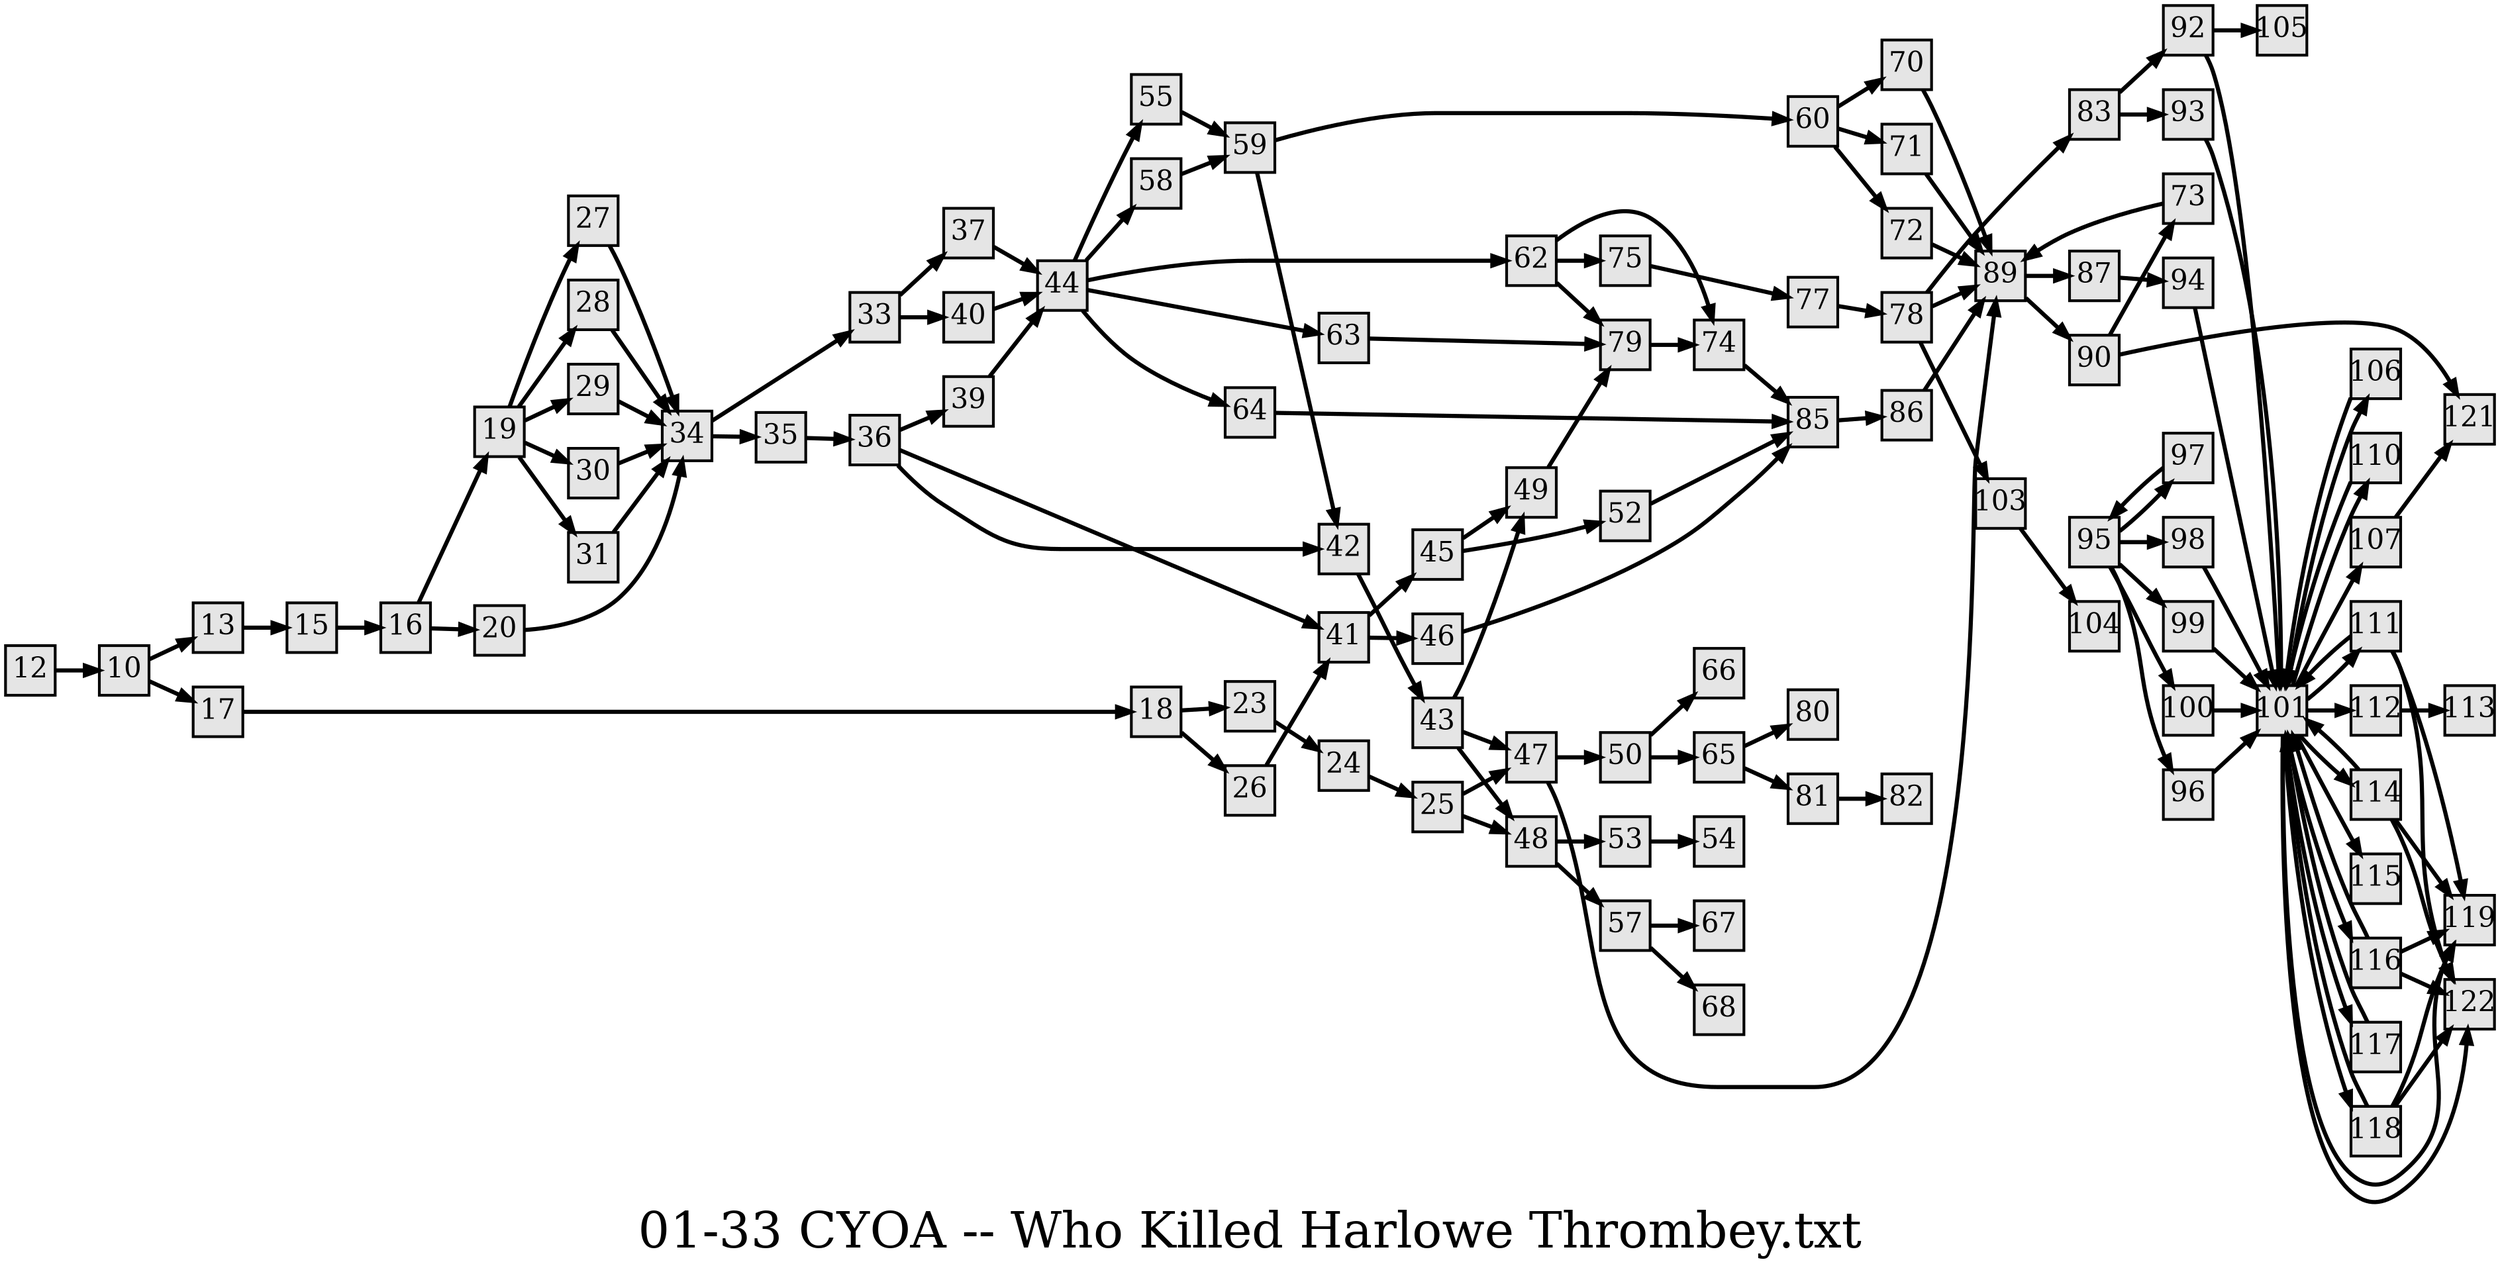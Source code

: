 digraph g{
  graph [ label="01-33 CYOA -- Who Killed Harlowe Thrombey.txt" rankdir=LR, ordering=out, fontsize=36, nodesep="0.35", ranksep="0.45"];
  node  [shape=rect, penwidth=2, fontsize=20, style=filled, fillcolor=grey90, margin="0,0", labelfloat=true, regular=true, fixedsize=true];
  edge  [labelfloat=true, penwidth=3, fontsize=12];

  10 -> 13;
  10 -> 17;
  12 -> 10;
  13 -> 15;
  15 -> 16;
  16 -> 19;
  16 -> 20;
  17 -> 18;
  18 -> 23;
  18 -> 26;
  19 -> 27;
  19 -> 28;
  19 -> 29;
  19 -> 30;
  19 -> 31;
  20 -> 34;
  23 -> 24;
  24 -> 25;
  25 -> 47;
  25 -> 48;
  26 -> 41;
  27 -> 34;
  28 -> 34;
  29 -> 34;
  30 -> 34;
  31 -> 34;
  33 -> 37;
  33 -> 40;
  34 -> 33;
  34 -> 35;
  35 -> 36;
  36 -> 39;
  36 -> 41;
  36 -> 42;
  37 -> 44;
  39 -> 44;
  40 -> 44;
  41 -> 45;
  41 -> 46;
  42 -> 43;
  43 -> 47;
  43 -> 48;
  43 -> 49;
  44 -> 55;
  44 -> 58;
  44 -> 62;
  44 -> 63;
  44 -> 64;
  45 -> 49;
  45 -> 52;
  46 -> 85;
  47 -> 50;
  47 -> 89;
  48 -> 53;
  48 -> 57;
  49 -> 79;
  50 -> 65;
  50 -> 66;
  52 -> 85;
  53 -> 54;
  55 -> 59;
  57 -> 67;
  57 -> 68;
  58 -> 59;
  59 -> 60;
  59 -> 42;
  60 -> 70;
  60 -> 71;
  60 -> 72;
  90 -> 73;
  62 -> 74;
  62 -> 75;
  62 -> 79;
  63 -> 79;
  64 -> 85;
  65 -> 80;
  65 -> 81;
  70 -> 89;
  71 -> 89;
  72 -> 89;
  73 -> 89;
  74 -> 85;
  75 -> 77;
  77 -> 78;
  78 -> 83;
  78 -> 89;
  78 -> 103;
  79 -> 74;
  81 -> 82;
  83 -> 92;
  83 -> 93;
  85 -> 86;
  86 -> 89;
  87 -> 94;
  97 -> 95;
  89 -> 87;
  89 -> 90;
  90 -> 121;
  92 -> 105;
  92 -> 101;
  93 -> 101;
  94 -> 101;
  95 -> 97;
  95 -> 98;
  95 -> 99;
  95 -> 100;
  95 -> 96;
  96 -> 101;
  98 -> 101;
  99 -> 101;
  100 -> 101;
  101 -> 106;
  101 -> 110;
  101 -> 107;
  101 -> 111;
  101 -> 112;
  101 -> 114;
  101 -> 115;
  101 -> 116;
  101 -> 117;
  101 -> 118;
  101 -> 119;
  101 -> 122;
  103 -> 104;
  106 -> 101;
  107 -> 121;
  110 -> 101;
  111 -> 101;
  111 -> 119;
  111 -> 122;
  112 -> 113;
  114 -> 101;
  114 -> 119;
  114 -> 122;
  116 -> 101;
  116 -> 119;
  116 -> 122;
  117 -> 101;
  118 -> 101;
  118 -> 119;
  118 -> 122;
}

